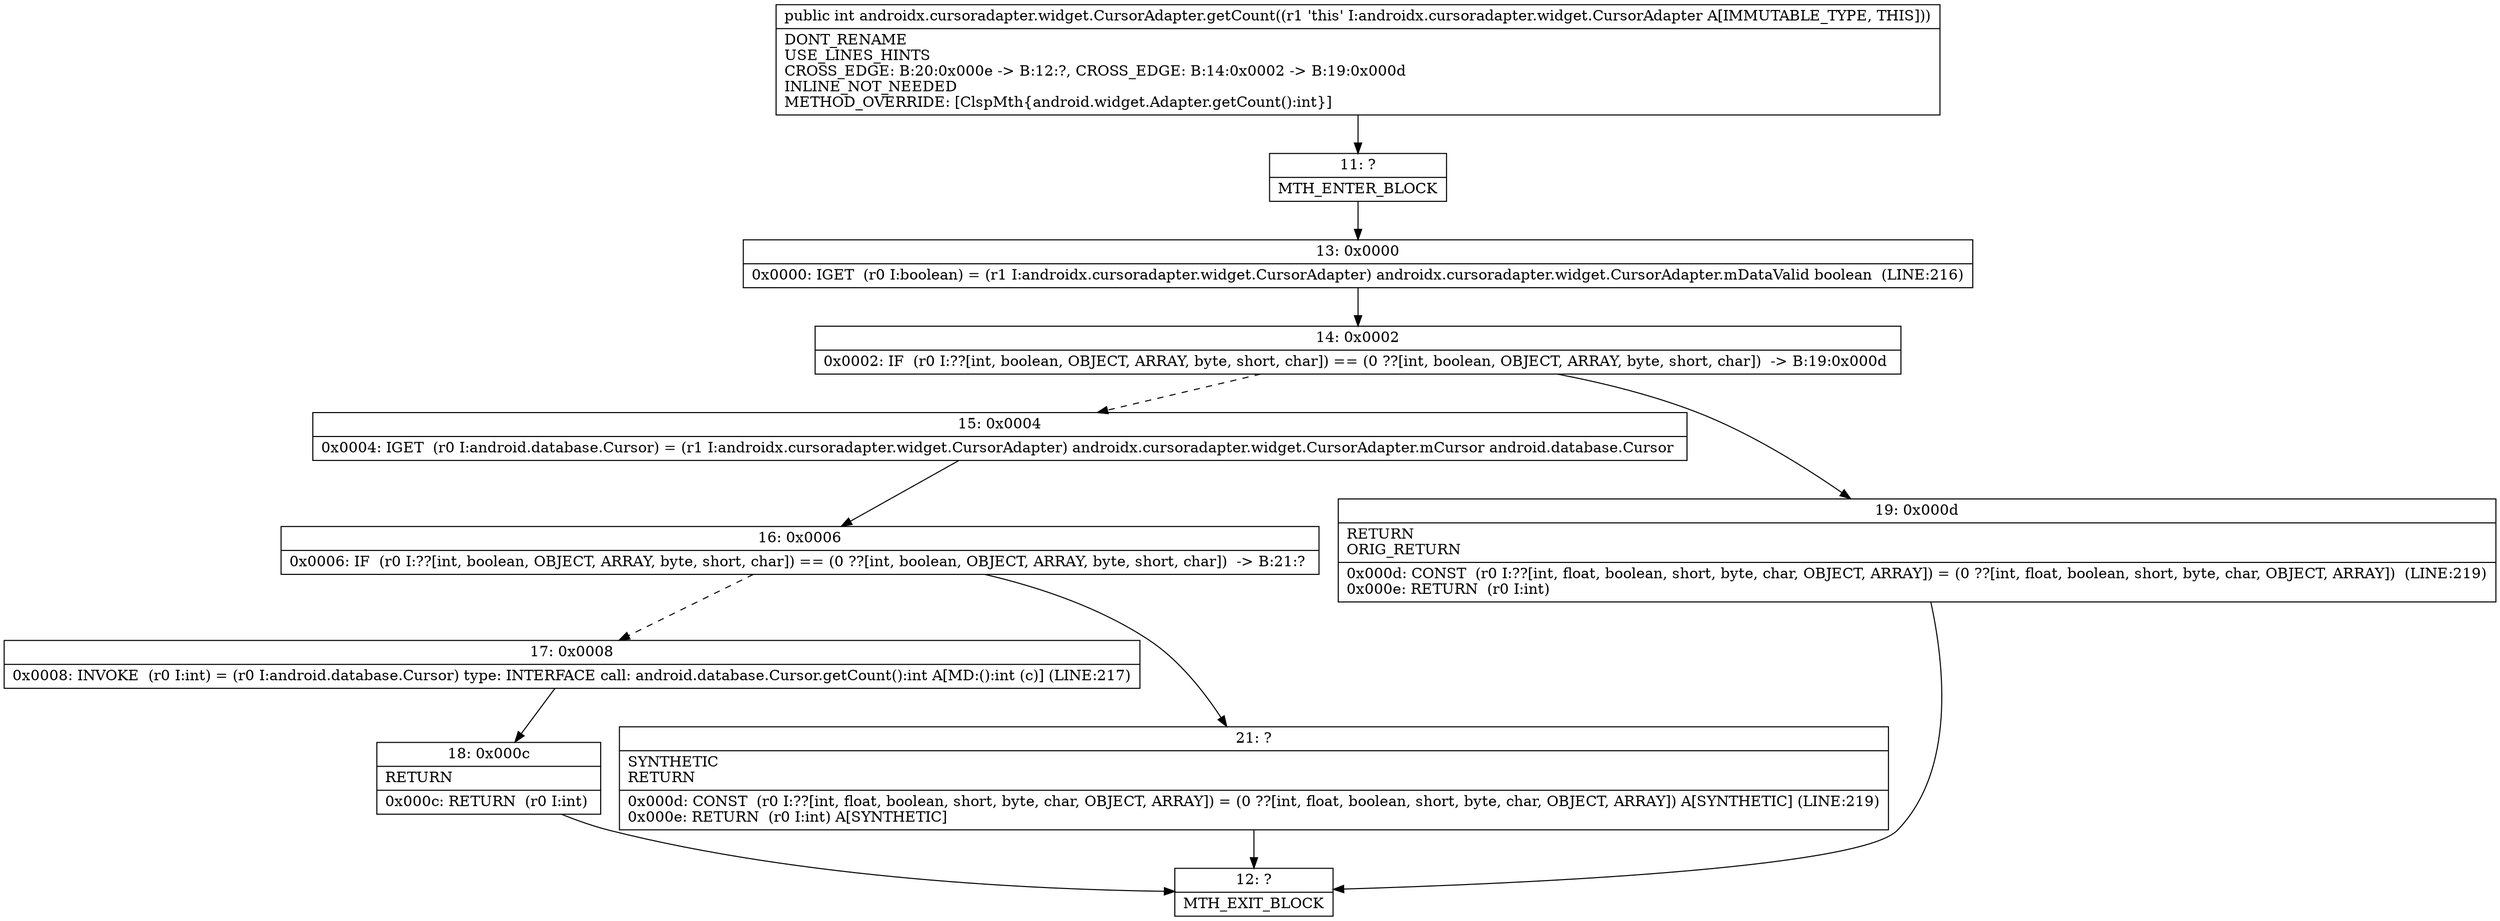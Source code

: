digraph "CFG forandroidx.cursoradapter.widget.CursorAdapter.getCount()I" {
Node_11 [shape=record,label="{11\:\ ?|MTH_ENTER_BLOCK\l}"];
Node_13 [shape=record,label="{13\:\ 0x0000|0x0000: IGET  (r0 I:boolean) = (r1 I:androidx.cursoradapter.widget.CursorAdapter) androidx.cursoradapter.widget.CursorAdapter.mDataValid boolean  (LINE:216)\l}"];
Node_14 [shape=record,label="{14\:\ 0x0002|0x0002: IF  (r0 I:??[int, boolean, OBJECT, ARRAY, byte, short, char]) == (0 ??[int, boolean, OBJECT, ARRAY, byte, short, char])  \-\> B:19:0x000d \l}"];
Node_15 [shape=record,label="{15\:\ 0x0004|0x0004: IGET  (r0 I:android.database.Cursor) = (r1 I:androidx.cursoradapter.widget.CursorAdapter) androidx.cursoradapter.widget.CursorAdapter.mCursor android.database.Cursor \l}"];
Node_16 [shape=record,label="{16\:\ 0x0006|0x0006: IF  (r0 I:??[int, boolean, OBJECT, ARRAY, byte, short, char]) == (0 ??[int, boolean, OBJECT, ARRAY, byte, short, char])  \-\> B:21:? \l}"];
Node_17 [shape=record,label="{17\:\ 0x0008|0x0008: INVOKE  (r0 I:int) = (r0 I:android.database.Cursor) type: INTERFACE call: android.database.Cursor.getCount():int A[MD:():int (c)] (LINE:217)\l}"];
Node_18 [shape=record,label="{18\:\ 0x000c|RETURN\l|0x000c: RETURN  (r0 I:int) \l}"];
Node_12 [shape=record,label="{12\:\ ?|MTH_EXIT_BLOCK\l}"];
Node_21 [shape=record,label="{21\:\ ?|SYNTHETIC\lRETURN\l|0x000d: CONST  (r0 I:??[int, float, boolean, short, byte, char, OBJECT, ARRAY]) = (0 ??[int, float, boolean, short, byte, char, OBJECT, ARRAY]) A[SYNTHETIC] (LINE:219)\l0x000e: RETURN  (r0 I:int) A[SYNTHETIC]\l}"];
Node_19 [shape=record,label="{19\:\ 0x000d|RETURN\lORIG_RETURN\l|0x000d: CONST  (r0 I:??[int, float, boolean, short, byte, char, OBJECT, ARRAY]) = (0 ??[int, float, boolean, short, byte, char, OBJECT, ARRAY])  (LINE:219)\l0x000e: RETURN  (r0 I:int) \l}"];
MethodNode[shape=record,label="{public int androidx.cursoradapter.widget.CursorAdapter.getCount((r1 'this' I:androidx.cursoradapter.widget.CursorAdapter A[IMMUTABLE_TYPE, THIS]))  | DONT_RENAME\lUSE_LINES_HINTS\lCROSS_EDGE: B:20:0x000e \-\> B:12:?, CROSS_EDGE: B:14:0x0002 \-\> B:19:0x000d\lINLINE_NOT_NEEDED\lMETHOD_OVERRIDE: [ClspMth\{android.widget.Adapter.getCount():int\}]\l}"];
MethodNode -> Node_11;Node_11 -> Node_13;
Node_13 -> Node_14;
Node_14 -> Node_15[style=dashed];
Node_14 -> Node_19;
Node_15 -> Node_16;
Node_16 -> Node_17[style=dashed];
Node_16 -> Node_21;
Node_17 -> Node_18;
Node_18 -> Node_12;
Node_21 -> Node_12;
Node_19 -> Node_12;
}


